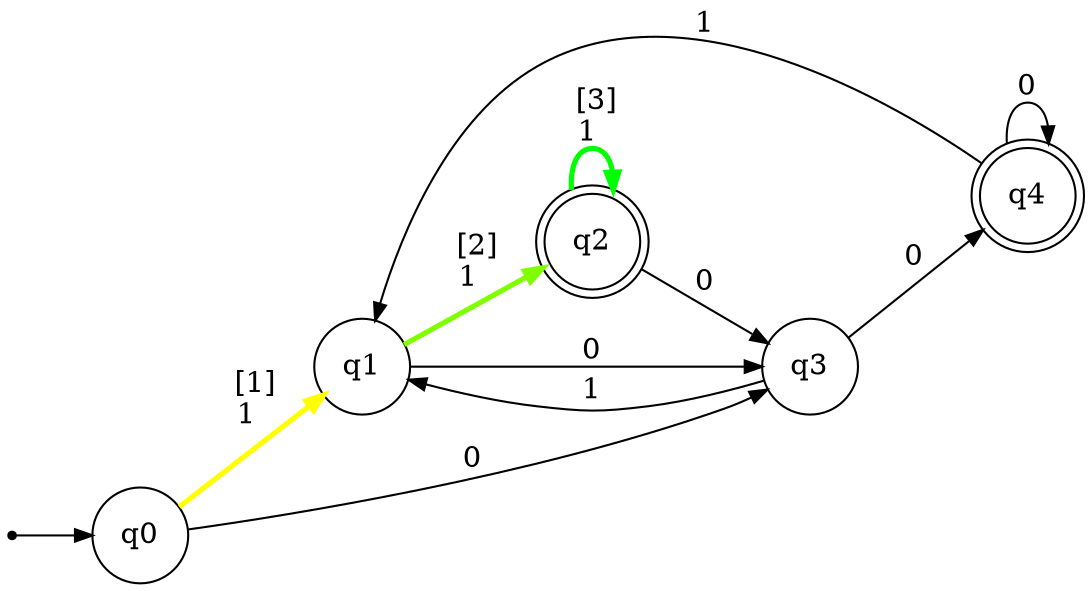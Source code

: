 digraph {
	ranksep=0.5 size="8, 8"
	rankdir=LR
	Initial [label="" fontsize=14.0 shape=point]
	q0 [fontsize=14.0 shape=circle]
	q1 [fontsize=14.0 shape=circle]
	q2 [fontsize=14.0 shape=doublecircle]
	q3 [fontsize=14.0 shape=circle]
	q4 [fontsize=14.0 shape=doublecircle]
	Initial -> q0 [arrowsize=0.85]
	q0 -> q1 [label=" [1]
1 " arrowsize=0.85 color="#ffff00" fontsize=14.0 penwidth=2.5]
	q1 -> q2 [label=" [2]
1 " arrowsize=0.85 color="#80ff00" fontsize=14.0 penwidth=2.5]
	q2 -> q2 [label=" [3]
1 " arrowsize=0.85 color="#00ff00" fontsize=14.0 penwidth=2.5]
	q0 -> q3 [label=" 0 " arrowsize=0.85 fontsize=14.0]
	q1 -> q3 [label=" 0 " arrowsize=0.85 fontsize=14.0]
	q2 -> q3 [label=" 0 " arrowsize=0.85 fontsize=14.0]
	q3 -> q4 [label=" 0 " arrowsize=0.85 fontsize=14.0]
	q3 -> q1 [label=" 1 " arrowsize=0.85 fontsize=14.0]
	q4 -> q4 [label=" 0 " arrowsize=0.85 fontsize=14.0]
	q4 -> q1 [label=" 1 " arrowsize=0.85 fontsize=14.0]
}

